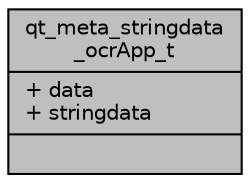 digraph "qt_meta_stringdata_ocrApp_t"
{
 // LATEX_PDF_SIZE
  edge [fontname="Helvetica",fontsize="10",labelfontname="Helvetica",labelfontsize="10"];
  node [fontname="Helvetica",fontsize="10",shape=record];
  Node1 [label="{qt_meta_stringdata\l_ocrApp_t\n|+ data\l+ stringdata\l|}",height=0.2,width=0.4,color="black", fillcolor="grey75", style="filled", fontcolor="black",tooltip=" "];
}
